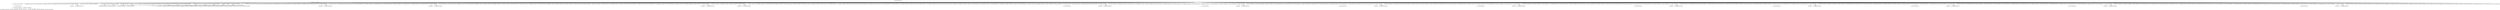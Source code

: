 digraph G {
133818737585504 [label="<class 'ir.DefinitionList'> 133818737585504" ];
133818737721296 [shape=box,label="<class 'ir.LoadImmStat'> 133818737721296" ];
133818737585840 [shape=box,label="<class 'ir.StoreStat'> 133818737585840: t0" ];
133818737750272 [shape=box,label="<class 'ir.LoadStat'> 133818737750272: x" ];
133818737585984 [shape=box,label="<class 'ir.LoadStat'> 133818737585984: x" ];
133818737750464 [shape=box,label="<class 'ir.BinStat'> 133818737750464" ];
133818737586128 [shape=box,label="<class 'ir.StoreStat'> 133818737586128: t3" ];
133818737585648 [shape=box,label="<class 'ir.StatList'> 133818737585648" ];
133818737585648 -> 133818737721296 [pos=0];
133818737585648 -> 133818737585840 [pos=1];
133818737585648 -> 133818737750272 [pos=2];
133818737585648 -> 133818737585984 [pos=3];
133818737585648 -> 133818737750464 [pos=4];
133818737585648 -> 133818737586128 [pos=5];
133818737584160 [shape=box,label="<class 'ir.Block'> 133818737584160" ];
133818737584160 -> 133818737585504;
133818737584160 -> 133818737585648;
133818737647728 [label="<class 'ir.FunctionDef'> 133818737647728: square" ];
133818737647728 -> 133818737584160;
133818738260672 [label="<class 'ir.DefinitionList'> 133818738260672" ];
133818738260672 -> 133818737647728 [pos=0];
133818737750800 [shape=box,label="<class 'ir.LoadImmStat'> 133818737750800" ];
133818737750992 [shape=box,label="<class 'ir.UnaryStat'> 133818737750992" ];
133818737648064 [shape=box,label="<class 'ir.StoreStat'> 133818737648064: t5" ];
133818737647968 [shape=box,label="<class 'ir.ReadCommand'> 133818737647968" ];
133818737648160 [shape=box,label="<class 'ir.StoreStat'> 133818737648160: t6" ];
133818737751328 [shape=box,label="<class 'ir.LoadStat'> 133818737751328: x" ];
133818737648304 [shape=box,label="<class 'ir.LoadImmStat'> 133818737648304" ];
133818737751472 [shape=box,label="<class 'ir.BinStat'> 133818737751472" ];
133818737752816 [shape=box,label="<class 'ir.BranchStat'> 133818737752816" ];
133818737752816 -> 133818737751664;
133818737752816 -> 133818737271568 [label=label2];
133818737751952 [shape=box,label="<class 'ir.LoadStat'> 133818737751952: x" ];
133818737752048 [shape=box,label="<class 'ir.PrintCommand'> 133818737752048" ];
133818737752912 [shape=box,label="<class 'ir.BranchStat'> 133818737752912" ];
133818737752912 -> 133818750157856;
133818737752912 -> 133818737648736 [label=label1];
133818737271568 [shape=box,label="<class 'ir.EmptyStat'> 133818737271568" ];
133818737752288 [shape=box,label="<class 'ir.LoadStat'> 133818737752288: x" ];
133818737648688 [shape=box,label="<class 'ir.UnaryStat'> 133818737648688" ];
133818737752672 [shape=box,label="<class 'ir.PrintCommand'> 133818737752672" ];
133818737648736 [shape=box,label="<class 'ir.EmptyStat'> 133818737648736" ];
133818737753152 [shape=box,label="<class 'ir.LoadImmStat'> 133818737753152" ];
133818737649312 [shape=box,label="<class 'ir.StoreStat'> 133818737649312: t15" ];
133818737272096 [shape=box,label="<class 'ir.EmptyStat'> 133818737272096" ];
133818737753344 [shape=box,label="<class 'ir.LoadStat'> 133818737753344: x" ];
133818737649456 [shape=box,label="<class 'ir.LoadImmStat'> 133818737649456" ];
133818737753488 [shape=box,label="<class 'ir.BinStat'> 133818737753488" ];
133818737324768 [shape=box,label="<class 'ir.BranchStat'> 133818737324768" ];
133818737324768 -> 133818737753680;
133818737324768 -> 133818737650368 [label=label4];
133818737649648 [shape=box,label="<class 'ir.BranchStat'> 133818737649648" ];
133818737649648 -> 133818750157856;
133818737649648 -> 133818750157856 [label=square];
133818737753824 [shape=box,label="<class 'ir.LoadStat'> 133818737753824: x" ];
133818737650032 [shape=box,label="<class 'ir.LoadImmStat'> 133818737650032" ];
133818737324144 [shape=box,label="<class 'ir.BinStat'> 133818737324144" ];
133818737650224 [shape=box,label="<class 'ir.StoreStat'> 133818737650224: t21" ];
133818737324480 [shape=box,label="<class 'ir.LoadStat'> 133818737324480: squ" ];
133818737324576 [shape=box,label="<class 'ir.PrintCommand'> 133818737324576" ];
133818737324864 [shape=box,label="<class 'ir.BranchStat'> 133818737324864" ];
133818737324864 -> 133818750157856;
133818737324864 -> 133818737272096 [label=label3];
133818737650368 [shape=box,label="<class 'ir.EmptyStat'> 133818737650368" ];
133818737325104 [shape=box,label="<class 'ir.LoadImmStat'> 133818737325104" ];
133818737650608 [shape=box,label="<class 'ir.StoreStat'> 133818737650608: t24" ];
133818737271520 [shape=box,label="<class 'ir.EmptyStat'> 133818737271520" ];
133818737325296 [shape=box,label="<class 'ir.LoadStat'> 133818737325296: x" ];
133818737650752 [shape=box,label="<class 'ir.LoadImmStat'> 133818737650752" ];
133818737325440 [shape=box,label="<class 'ir.BinStat'> 133818737325440" ];
133818737350496 [shape=box,label="<class 'ir.BranchStat'> 133818737350496" ];
133818737350496 -> 133818737325632;
133818737350496 -> 133818737664832 [label=label6];
133818737650896 [shape=box,label="<class 'ir.LoadStat'> 133818737650896: x" ];
133818737325824 [shape=box,label="<class 'ir.LoadStat'> 133818737325824: x" ];
133818737651184 [shape=box,label="<class 'ir.LoadImmStat'> 133818737651184" ];
133818737326016 [shape=box,label="<class 'ir.BinStat'> 133818737326016" ];
133818737651328 [shape=box,label="<class 'ir.LoadImmStat'> 133818737651328" ];
133818737326400 [shape=box,label="<class 'ir.BinStat'> 133818737326400" ];
133818737651472 [shape=box,label="<class 'ir.LoadPtrToSym'> 133818737651472: arr" ];
133818737326736 [shape=box,label="<class 'ir.BinStat'> 133818737326736" ];
133818737326784 [shape=box,label="<class 'ir.StoreStat'> 133818737326784: t28" ];
133818737327024 [shape=box,label="<class 'ir.LoadStat'> 133818737327024: x" ];
133818737664112 [shape=box,label="<class 'ir.LoadImmStat'> 133818737664112" ];
133818737327360 [shape=box,label="<class 'ir.BinStat'> 133818737327360" ];
133818737664256 [shape=box,label="<class 'ir.LoadImmStat'> 133818737664256" ];
133818737328032 [shape=box,label="<class 'ir.BinStat'> 133818737328032" ];
133818737349200 [shape=box,label="<class 'ir.LoadPtrToSym'> 133818737349200: arr" ];
133818737349440 [shape=box,label="<class 'ir.BinStat'> 133818737349440" ];
133818737349488 [shape=box,label="<class 'ir.LoadStat'> 133818737349488: t47" ];
133818737349632 [shape=box,label="<class 'ir.PrintCommand'> 133818737349632" ];
133818737349872 [shape=box,label="<class 'ir.LoadStat'> 133818737349872: x" ];
133818737664736 [shape=box,label="<class 'ir.LoadImmStat'> 133818737664736" ];
133818737350064 [shape=box,label="<class 'ir.BinStat'> 133818737350064" ];
133818737664928 [shape=box,label="<class 'ir.StoreStat'> 133818737664928: t50" ];
133818737350448 [shape=box,label="<class 'ir.BranchStat'> 133818737350448" ];
133818737350448 -> 133818750157856;
133818737350448 -> 133818737271520 [label=label5];
133818737664832 [shape=box,label="<class 'ir.EmptyStat'> 133818737664832" ];
133818737350736 [shape=box,label="<class 'ir.LoadImmStat'> 133818737350736" ];
133818737665120 [shape=box,label="<class 'ir.StoreStat'> 133818737665120: t51" ];
133818737350928 [shape=box,label="<class 'ir.LoadImmStat'> 133818737350928" ];
133818737665264 [shape=box,label="<class 'ir.StoreStat'> 133818737665264: t52" ];
133818737246016 [shape=box,label="<class 'ir.EmptyStat'> 133818737246016" ];
133818737351120 [shape=box,label="<class 'ir.LoadStat'> 133818737351120: x" ];
133818737665360 [shape=box,label="<class 'ir.LoadImmStat'> 133818737665360" ];
133818737351264 [shape=box,label="<class 'ir.BinStat'> 133818737351264" ];
133818737383504 [shape=box,label="<class 'ir.BranchStat'> 133818737383504" ];
133818737383504 -> 133818737351456;
133818737383504 -> 133818737383408 [label=label10];
133818737244576 [shape=box,label="<class 'ir.EmptyStat'> 133818737244576" ];
133818737665552 [shape=box,label="<class 'ir.LoadStat'> 133818737665552: y" ];
133818737665744 [shape=box,label="<class 'ir.LoadImmStat'> 133818737665744" ];
133818737351696 [shape=box,label="<class 'ir.BinStat'> 133818737351696" ];
133818737383168 [shape=box,label="<class 'ir.BranchStat'> 133818737383168" ];
133818737383168 -> 133818737351888;
133818737383168 -> 133818737383024 [label=label8];
133818737352032 [shape=box,label="<class 'ir.LoadStat'> 133818737352032: x" ];
133818737666848 [shape=box,label="<class 'ir.LoadImmStat'> 133818737666848" ];
133818737352560 [shape=box,label="<class 'ir.BinStat'> 133818737352560" ];
133818737365200 [shape=box,label="<class 'ir.LoadPtrToSym'> 133818737365200: arr" ];
133818737365392 [shape=box,label="<class 'ir.BinStat'> 133818737365392" ];
133818737365440 [shape=box,label="<class 'ir.LoadStat'> 133818737365440: t65" ];
133818737365584 [shape=box,label="<class 'ir.LoadStat'> 133818737365584: x" ];
133818737666176 [shape=box,label="<class 'ir.LoadImmStat'> 133818737666176" ];
133818737365776 [shape=box,label="<class 'ir.BinStat'> 133818737365776" ];
133818737666416 [shape=box,label="<class 'ir.LoadStat'> 133818737666416: y" ];
133818737666272 [shape=box,label="<class 'ir.LoadImmStat'> 133818737666272" ];
133818737366208 [shape=box,label="<class 'ir.BinStat'> 133818737366208" ];
133818737366544 [shape=box,label="<class 'ir.BinStat'> 133818737366544" ];
133818737666656 [shape=box,label="<class 'ir.LoadPtrToSym'> 133818737666656: multid" ];
133818737366784 [shape=box,label="<class 'ir.BinStat'> 133818737366784" ];
133818737366832 [shape=box,label="<class 'ir.StoreStat'> 133818737366832: t63" ];
133818737367072 [shape=box,label="<class 'ir.LoadStat'> 133818737367072: x" ];
133818737667232 [shape=box,label="<class 'ir.LoadImmStat'> 133818737667232" ];
133818737367408 [shape=box,label="<class 'ir.BinStat'> 133818737367408" ];
133818737667472 [shape=box,label="<class 'ir.LoadStat'> 133818737667472: y" ];
133818737667328 [shape=box,label="<class 'ir.LoadImmStat'> 133818737667328" ];
133818737367840 [shape=box,label="<class 'ir.BinStat'> 133818737367840" ];
133818737367168 [shape=box,label="<class 'ir.BinStat'> 133818737367168" ];
133818737368992 [shape=box,label="<class 'ir.LoadPtrToSym'> 133818737368992: multid" ];
133818737381584 [shape=box,label="<class 'ir.BinStat'> 133818737381584" ];
133818737381632 [shape=box,label="<class 'ir.LoadStat'> 133818737381632: t88" ];
133818737381776 [shape=box,label="<class 'ir.PrintCommand'> 133818737381776" ];
133818737382016 [shape=box,label="<class 'ir.LoadStat'> 133818737382016: x" ];
133818737668048 [shape=box,label="<class 'ir.LoadImmStat'> 133818737668048" ];
133818737382208 [shape=box,label="<class 'ir.BinStat'> 133818737382208" ];
133818737639632 [shape=box,label="<class 'ir.StoreStat'> 133818737639632: t91" ];
133818737382544 [shape=box,label="<class 'ir.LoadStat'> 133818737382544: y" ];
133818737639776 [shape=box,label="<class 'ir.LoadImmStat'> 133818737639776" ];
133818737382688 [shape=box,label="<class 'ir.BinStat'> 133818737382688" ];
133818737639968 [shape=box,label="<class 'ir.StoreStat'> 133818737639968: t94" ];
133818737383120 [shape=box,label="<class 'ir.BranchStat'> 133818737383120" ];
133818737383120 -> 133818750157856;
133818737383120 -> 133818737244576 [label=label7];
133818737383024 [shape=box,label="<class 'ir.EmptyStat'> 133818737383024" ];
133818737383216 [shape=box,label="<class 'ir.BranchStat'> 133818737383216" ];
133818737383216 -> 133818750157856;
133818737383216 -> 133818737246016 [label=label9];
133818737383408 [shape=box,label="<class 'ir.EmptyStat'> 133818737383408" ];
133818737640208 [label="<class 'ir.Const'> 133818737640208" ];
133818737640688 [shape=box,label="<class 'ir.AssignStat'> 133818737640688: a" ];
133818737640688 -> 133818737640208;
133818737243904 [shape=box,label="<class 'ir.EmptyStat'> 133818737243904" ];
133818737384224 [shape=box,label="<class 'ir.LoadStat'> 133818737384224: a" ];
133818737640784 [shape=box,label="<class 'ir.LoadImmStat'> 133818737640784" ];
133818737384416 [shape=box,label="<class 'ir.BinStat'> 133818737384416" ];
133818737385328 [shape=box,label="<class 'ir.BranchStat'> 133818737385328" ];
133818737385328 -> 133818737384608;
133818737385328 -> 133818737385232 [label=label13];
133818737384896 [shape=box,label="<class 'ir.LoadStat'> 133818737384896: a" ];
133818737384992 [shape=box,label="<class 'ir.PrintCommand'> 133818737384992" ];
133818737383744 [shape=box,label="<class 'ir.LoadStat'> 133818737383744: a" ];
133818737640976 [shape=box,label="<class 'ir.LoadImmStat'> 133818737640976" ];
133818737383888 [shape=box,label="<class 'ir.BinStat'> 133818737383888" ];
133818737641168 [shape=box,label="<class 'ir.StoreStat'> 133818737641168: t97" ];
133818737385424 [shape=box,label="<class 'ir.BranchStat'> 133818737385424" ];
133818737385424 -> 133818750157856;
133818737385424 -> 133818737243904 [label=label11];
133818737385232 [shape=box,label="<class 'ir.EmptyStat'> 133818737385232" ];
133818737385184 [shape=box,label="<class 'ir.LoadImmStat'> 133818737385184" ];
133818737641360 [shape=box,label="<class 'ir.StoreStat'> 133818737641360: t103" ];
133818737402016 [shape=box,label="<class 'ir.LoadImmStat'> 133818737402016" ];
133818737402496 [shape=box,label="<class 'ir.PrintCommand'> 133818737402496" ];
133818737641648 [label="<class 'ir.Const'> 133818737641648" ];
133818737642128 [shape=box,label="<class 'ir.AssignStat'> 133818737642128: i" ];
133818737642128 -> 133818737641648;
133818737243280 [shape=box,label="<class 'ir.EmptyStat'> 133818737243280" ];
133818737403168 [shape=box,label="<class 'ir.LoadStat'> 133818737403168: i" ];
133818737642224 [shape=box,label="<class 'ir.LoadImmStat'> 133818737642224" ];
133818737403360 [shape=box,label="<class 'ir.BinStat'> 133818737403360" ];
133818737404272 [shape=box,label="<class 'ir.BranchStat'> 133818737404272" ];
133818737404272 -> 133818737403552;
133818737404272 -> 133818737404176 [label=label16];
133818737403840 [shape=box,label="<class 'ir.LoadStat'> 133818737403840: i" ];
133818737403936 [shape=box,label="<class 'ir.PrintCommand'> 133818737403936" ];
133818737402736 [shape=box,label="<class 'ir.LoadStat'> 133818737402736: i" ];
133818737642416 [shape=box,label="<class 'ir.LoadImmStat'> 133818737642416" ];
133818737402832 [shape=box,label="<class 'ir.BinStat'> 133818737402832" ];
133818737642608 [shape=box,label="<class 'ir.StoreStat'> 133818737642608: t108" ];
133818737404368 [shape=box,label="<class 'ir.BranchStat'> 133818737404368" ];
133818737404368 -> 133818750157856;
133818737404368 -> 133818737243280 [label=label14];
133818737404176 [shape=box,label="<class 'ir.EmptyStat'> 133818737404176" ];
133818737404656 [shape=box,label="<class 'ir.LoadImmStat'> 133818737404656" ];
133818737404752 [shape=box,label="<class 'ir.PrintCommand'> 133818737404752" ];
133818737405136 [shape=box,label="<class 'ir.LoadImmStat'> 133818737405136" ];
133818737405232 [shape=box,label="<class 'ir.PrintCommand'> 133818737405232" ];
133818737643184 [label="<class 'ir.Const'> 133818737643184" ];
133818737696976 [shape=box,label="<class 'ir.AssignStat'> 133818737696976: j" ];
133818737696976 -> 133818737643184;
133818737244528 [shape=box,label="<class 'ir.EmptyStat'> 133818737244528" ];
133818737414208 [shape=box,label="<class 'ir.LoadStat'> 133818737414208: j" ];
133818737697072 [shape=box,label="<class 'ir.LoadImmStat'> 133818737697072" ];
133818737414352 [shape=box,label="<class 'ir.BinStat'> 133818737414352" ];
133818737415264 [shape=box,label="<class 'ir.BranchStat'> 133818737415264" ];
133818737415264 -> 133818737414544;
133818737415264 -> 133818737415168 [label=label19];
133818737414832 [shape=box,label="<class 'ir.LoadStat'> 133818737414832: j" ];
133818737414928 [shape=box,label="<class 'ir.PrintCommand'> 133818737414928" ];
133818737405472 [shape=box,label="<class 'ir.LoadStat'> 133818737405472: j" ];
133818737697264 [shape=box,label="<class 'ir.LoadImmStat'> 133818737697264" ];
133818737405568 [shape=box,label="<class 'ir.BinStat'> 133818737405568" ];
133818737697456 [shape=box,label="<class 'ir.StoreStat'> 133818737697456: t120" ];
133818737415360 [shape=box,label="<class 'ir.BranchStat'> 133818737415360" ];
133818737415360 -> 133818750157856;
133818737415360 -> 133818737244528 [label=label17];
133818737415168 [shape=box,label="<class 'ir.EmptyStat'> 133818737415168" ];
133818737415648 [shape=box,label="<class 'ir.LoadImmStat'> 133818737415648" ];
133818737415744 [shape=box,label="<class 'ir.PrintCommand'> 133818737415744" ];
133818737416128 [shape=box,label="<class 'ir.LoadImmStat'> 133818737416128" ];
133818737416224 [shape=box,label="<class 'ir.PrintCommand'> 133818737416224" ];
133818737698032 [label="<class 'ir.Const'> 133818737698032" ];
133818737698704 [shape=box,label="<class 'ir.AssignStat'> 133818737698704: k" ];
133818737698704 -> 133818737698032;
133818737233152 [shape=box,label="<class 'ir.EmptyStat'> 133818737233152" ];
133818737416896 [shape=box,label="<class 'ir.LoadStat'> 133818737416896: k" ];
133818737698800 [shape=box,label="<class 'ir.LoadImmStat'> 133818737698800" ];
133818737417088 [shape=box,label="<class 'ir.BinStat'> 133818737417088" ];
133818737230128 [shape=box,label="<class 'ir.BranchStat'> 133818737230128" ];
133818737230128 -> 133818737417280;
133818737230128 -> 133818737230032 [label=label22];
133818737417568 [shape=box,label="<class 'ir.LoadImmStat'> 133818737417568" ];
133818737417664 [shape=box,label="<class 'ir.PrintCommand'> 133818737417664" ];
133818737418048 [shape=box,label="<class 'ir.LoadStat'> 133818737418048: k" ];
133818737418192 [shape=box,label="<class 'ir.PrintCommand'> 133818737418192" ];
133818737416464 [shape=box,label="<class 'ir.LoadStat'> 133818737416464: k" ];
133818737698992 [shape=box,label="<class 'ir.LoadImmStat'> 133818737698992" ];
133818737416560 [shape=box,label="<class 'ir.BinStat'> 133818737416560" ];
133818737699184 [shape=box,label="<class 'ir.StoreStat'> 133818737699184: t132" ];
133818737230224 [shape=box,label="<class 'ir.BranchStat'> 133818737230224" ];
133818737230224 -> 133818750157856;
133818737230224 -> 133818737233152 [label=label20];
133818737230032 [shape=box,label="<class 'ir.EmptyStat'> 133818737230032" ];
133818737230512 [shape=box,label="<class 'ir.LoadImmStat'> 133818737230512" ];
133818737230608 [shape=box,label="<class 'ir.PrintCommand'> 133818737230608" ];
133818737230992 [shape=box,label="<class 'ir.LoadImmStat'> 133818737230992" ];
133818737231088 [shape=box,label="<class 'ir.PrintCommand'> 133818737231088" ];
133818737699760 [label="<class 'ir.Const'> 133818737699760" ];
133818737700240 [shape=box,label="<class 'ir.AssignStat'> 133818737700240: m" ];
133818737700240 -> 133818737699760;
133818737230944 [shape=box,label="<class 'ir.EmptyStat'> 133818737230944" ];
133818737231760 [shape=box,label="<class 'ir.LoadStat'> 133818737231760: m" ];
133818737700336 [shape=box,label="<class 'ir.LoadImmStat'> 133818737700336" ];
133818737231952 [shape=box,label="<class 'ir.BinStat'> 133818737231952" ];
133818737232864 [shape=box,label="<class 'ir.BranchStat'> 133818737232864" ];
133818737232864 -> 133818737232144;
133818737232864 -> 133818737232768 [label=label25];
133818737232432 [shape=box,label="<class 'ir.LoadStat'> 133818737232432: m" ];
133818737232528 [shape=box,label="<class 'ir.PrintCommand'> 133818737232528" ];
133818737231328 [shape=box,label="<class 'ir.LoadStat'> 133818737231328: m" ];
133818737700528 [shape=box,label="<class 'ir.LoadImmStat'> 133818737700528" ];
133818737231424 [shape=box,label="<class 'ir.BinStat'> 133818737231424" ];
133818737700720 [shape=box,label="<class 'ir.StoreStat'> 133818737700720: t146" ];
133818737232960 [shape=box,label="<class 'ir.BranchStat'> 133818737232960" ];
133818737232960 -> 133818750157856;
133818737232960 -> 133818737230944 [label=label23];
133818737232768 [shape=box,label="<class 'ir.EmptyStat'> 133818737232768" ];
133818737233248 [shape=box,label="<class 'ir.LoadImmStat'> 133818737233248" ];
133818737233344 [shape=box,label="<class 'ir.PrintCommand'> 133818737233344" ];
133818737233728 [shape=box,label="<class 'ir.LoadImmStat'> 133818737233728" ];
133818737233872 [shape=box,label="<class 'ir.PrintCommand'> 133818737233872" ];
133818737705456 [label="<class 'ir.Const'> 133818737705456" ];
133818737705936 [shape=box,label="<class 'ir.AssignStat'> 133818737705936: n" ];
133818737705936 -> 133818737705456;
133818737242800 [shape=box,label="<class 'ir.EmptyStat'> 133818737242800" ];
133818737242752 [shape=box,label="<class 'ir.LoadStat'> 133818737242752: n" ];
133818737706032 [shape=box,label="<class 'ir.LoadImmStat'> 133818737706032" ];
133818737242944 [shape=box,label="<class 'ir.BinStat'> 133818737242944" ];
133818737243856 [shape=box,label="<class 'ir.BranchStat'> 133818737243856" ];
133818737243856 -> 133818737243136;
133818737243856 -> 133818737243760 [label=label28];
133818737243424 [shape=box,label="<class 'ir.LoadStat'> 133818737243424: n" ];
133818737243520 [shape=box,label="<class 'ir.PrintCommand'> 133818737243520" ];
133818737242320 [shape=box,label="<class 'ir.LoadStat'> 133818737242320: n" ];
133818737706224 [shape=box,label="<class 'ir.LoadImmStat'> 133818737706224" ];
133818737242416 [shape=box,label="<class 'ir.BinStat'> 133818737242416" ];
133818737706416 [shape=box,label="<class 'ir.StoreStat'> 133818737706416: t158" ];
133818737243952 [shape=box,label="<class 'ir.BranchStat'> 133818737243952" ];
133818737243952 -> 133818750157856;
133818737243952 -> 133818737242800 [label=label26];
133818737243760 [shape=box,label="<class 'ir.EmptyStat'> 133818737243760" ];
133818737244240 [shape=box,label="<class 'ir.LoadImmStat'> 133818737244240" ];
133818737244336 [shape=box,label="<class 'ir.PrintCommand'> 133818737244336" ];
133818737244720 [shape=box,label="<class 'ir.LoadImmStat'> 133818737244720" ];
133818737244816 [shape=box,label="<class 'ir.PrintCommand'> 133818737244816" ];
133818737706992 [label="<class 'ir.Const'> 133818737706992" ];
133818737707472 [shape=box,label="<class 'ir.AssignStat'> 133818737707472: p" ];
133818737707472 -> 133818737706992;
133818737244672 [shape=box,label="<class 'ir.EmptyStat'> 133818737244672" ];
133818737245488 [shape=box,label="<class 'ir.LoadStat'> 133818737245488: p" ];
133818737707568 [shape=box,label="<class 'ir.LoadImmStat'> 133818737707568" ];
133818737245680 [shape=box,label="<class 'ir.BinStat'> 133818737245680" ];
133818737271232 [shape=box,label="<class 'ir.BranchStat'> 133818737271232" ];
133818737271232 -> 133818737245872;
133818737271232 -> 133818737271136 [label=label31];
133818737246112 [shape=box,label="<class 'ir.LoadStat'> 133818737246112: p" ];
133818737270896 [shape=box,label="<class 'ir.PrintCommand'> 133818737270896" ];
133818737245056 [shape=box,label="<class 'ir.LoadStat'> 133818737245056: p" ];
133818737707760 [shape=box,label="<class 'ir.LoadImmStat'> 133818737707760" ];
133818737245152 [shape=box,label="<class 'ir.BinStat'> 133818737245152" ];
133818737707952 [shape=box,label="<class 'ir.StoreStat'> 133818737707952: t170" ];
133818737271328 [shape=box,label="<class 'ir.BranchStat'> 133818737271328" ];
133818737271328 -> 133818750157856;
133818737271328 -> 133818737244672 [label=label29];
133818737271136 [shape=box,label="<class 'ir.EmptyStat'> 133818737271136" ];
133818737271616 [shape=box,label="<class 'ir.LoadImmStat'> 133818737271616" ];
133818737271712 [shape=box,label="<class 'ir.PrintCommand'> 133818737271712" ];
133818737708144 [shape=box,label="<class 'ir.LoadImmStat'> 133818737708144" ];
133818737708336 [shape=box,label="<class 'ir.StoreStat'> 133818737708336: t178" ];
133818737272288 [shape=box,label="<class 'ir.LoadImmStat'> 133818737272288" ];
133818737272384 [shape=box,label="<class 'ir.PrintCommand'> 133818737272384" ];
133818737708624 [label="<class 'ir.Const'> 133818737708624" ];
133818737717888 [shape=box,label="<class 'ir.AssignStat'> 133818737717888: q" ];
133818737717888 -> 133818737708624;
133818737272336 [shape=box,label="<class 'ir.EmptyStat'> 133818737272336" ];
133818737273056 [shape=box,label="<class 'ir.LoadStat'> 133818737273056: q" ];
133818737717984 [shape=box,label="<class 'ir.LoadImmStat'> 133818737717984" ];
133818737273248 [shape=box,label="<class 'ir.BinStat'> 133818737273248" ];
133818737283424 [shape=box,label="<class 'ir.BranchStat'> 133818737283424" ];
133818737283424 -> 133818737273440;
133818737283424 -> 133818737283328 [label=label34];
133818737708720 [shape=box,label="<class 'ir.LoadStat'> 133818737708720: sum" ];
133818737708960 [shape=box,label="<class 'ir.LoadStat'> 133818737708960: q" ];
133818737273680 [shape=box,label="<class 'ir.BinStat'> 133818737273680" ];
133818737709008 [shape=box,label="<class 'ir.StoreStat'> 133818737709008: t189" ];
133818737274256 [shape=box,label="<class 'ir.LoadStat'> 133818737274256: q" ];
133818737274352 [shape=box,label="<class 'ir.PrintCommand'> 133818737274352" ];
133818737274736 [shape=box,label="<class 'ir.LoadStat'> 133818737274736: sum" ];
133818737274832 [shape=box,label="<class 'ir.PrintCommand'> 133818737274832" ];
133818737272624 [shape=box,label="<class 'ir.LoadStat'> 133818737272624: q" ];
133818737718176 [shape=box,label="<class 'ir.LoadImmStat'> 133818737718176" ];
133818737272720 [shape=box,label="<class 'ir.BinStat'> 133818737272720" ];
133818737718368 [shape=box,label="<class 'ir.StoreStat'> 133818737718368: t183" ];
133818737283520 [shape=box,label="<class 'ir.BranchStat'> 133818737283520" ];
133818737283520 -> 133818750157856;
133818737283520 -> 133818737272336 [label=label32];
133818737283328 [shape=box,label="<class 'ir.EmptyStat'> 133818737283328" ];
133818737283808 [shape=box,label="<class 'ir.LoadStat'> 133818737283808: sum" ];
133818737283904 [shape=box,label="<class 'ir.PrintCommand'> 133818737283904" ];
133818737284288 [shape=box,label="<class 'ir.LoadImmStat'> 133818737284288" ];
133818737284384 [shape=box,label="<class 'ir.PrintCommand'> 133818737284384" ];
133818737718752 [shape=box,label="<class 'ir.LoadImmStat'> 133818737718752" ];
133818737718944 [shape=box,label="<class 'ir.StoreStat'> 133818737718944: t198" ];
133818737284960 [shape=box,label="<class 'ir.LoadImmStat'> 133818737284960" ];
133818737285056 [shape=box,label="<class 'ir.PrintCommand'> 133818737285056" ];
133818737719280 [label="<class 'ir.Const'> 133818737719280" ];
133818737720096 [shape=box,label="<class 'ir.AssignStat'> 133818737720096: r" ];
133818737720096 -> 133818737719280;
133818737285008 [shape=box,label="<class 'ir.EmptyStat'> 133818737285008" ];
133818737285728 [shape=box,label="<class 'ir.LoadStat'> 133818737285728: r" ];
133818737720192 [shape=box,label="<class 'ir.LoadImmStat'> 133818737720192" ];
133818737285920 [shape=box,label="<class 'ir.BinStat'> 133818737285920" ];
133818737303808 [shape=box,label="<class 'ir.BranchStat'> 133818737303808" ];
133818737303808 -> 133818737286112;
133818737303808 -> 133818737303712 [label=label37];
133818737720288 [shape=box,label="<class 'ir.LoadStat'> 133818737720288: x" ];
133818737719616 [shape=box,label="<class 'ir.LoadStat'> 133818737719616: r" ];
133818737286352 [shape=box,label="<class 'ir.BinStat'> 133818737286352" ];
133818737719808 [shape=box,label="<class 'ir.StoreStat'> 133818737719808: t209" ];
133818737286928 [shape=box,label="<class 'ir.LoadStat'> 133818737286928: x" ];
133818737287024 [shape=box,label="<class 'ir.PrintCommand'> 133818737287024" ];
133818737285296 [shape=box,label="<class 'ir.LoadStat'> 133818737285296: r" ];
133818737720384 [shape=box,label="<class 'ir.LoadImmStat'> 133818737720384" ];
133818737285392 [shape=box,label="<class 'ir.BinStat'> 133818737285392" ];
133818737720576 [shape=box,label="<class 'ir.StoreStat'> 133818737720576: t203" ];
133818737303904 [shape=box,label="<class 'ir.BranchStat'> 133818737303904" ];
133818737303904 -> 133818750157856;
133818737303904 -> 133818737285008 [label=label35];
133818737303712 [shape=box,label="<class 'ir.EmptyStat'> 133818737303712" ];
133818737286736 [shape=box,label="<class 'ir.LoadStat'> 133818737286736: x" ];
133818737284720 [shape=box,label="<class 'ir.PrintCommand'> 133818737284720" ];
133818737283760 [shape=box,label="<class 'ir.LoadImmStat'> 133818737283760" ];
133818737274544 [shape=box,label="<class 'ir.PrintCommand'> 133818737274544" ];
133818737647824 [shape=box,label="<class 'ir.StatList'> 133818737647824" ];
133818737647824 -> 133818737750800 [pos=0];
133818737647824 -> 133818737750992 [pos=1];
133818737647824 -> 133818737648064 [pos=2];
133818737647824 -> 133818737647968 [pos=3];
133818737647824 -> 133818737648160 [pos=4];
133818737647824 -> 133818737751328 [pos=5];
133818737647824 -> 133818737648304 [pos=6];
133818737647824 -> 133818737751472 [pos=7];
133818737647824 -> 133818737752816 [pos=8];
133818737647824 -> 133818737751952 [pos=9];
133818737647824 -> 133818737752048 [pos=10];
133818737647824 -> 133818737752912 [pos=11];
133818737647824 -> 133818737271568 [pos=12];
133818737647824 -> 133818737752288 [pos=13];
133818737647824 -> 133818737648688 [pos=14];
133818737647824 -> 133818737752672 [pos=15];
133818737647824 -> 133818737648736 [pos=16];
133818737647824 -> 133818737753152 [pos=17];
133818737647824 -> 133818737649312 [pos=18];
133818737647824 -> 133818737272096 [pos=19];
133818737647824 -> 133818737753344 [pos=20];
133818737647824 -> 133818737649456 [pos=21];
133818737647824 -> 133818737753488 [pos=22];
133818737647824 -> 133818737324768 [pos=23];
133818737647824 -> 133818737649648 [pos=24];
133818737647824 -> 133818737753824 [pos=25];
133818737647824 -> 133818737650032 [pos=26];
133818737647824 -> 133818737324144 [pos=27];
133818737647824 -> 133818737650224 [pos=28];
133818737647824 -> 133818737324480 [pos=29];
133818737647824 -> 133818737324576 [pos=30];
133818737647824 -> 133818737324864 [pos=31];
133818737647824 -> 133818737650368 [pos=32];
133818737647824 -> 133818737325104 [pos=33];
133818737647824 -> 133818737650608 [pos=34];
133818737647824 -> 133818737271520 [pos=35];
133818737647824 -> 133818737325296 [pos=36];
133818737647824 -> 133818737650752 [pos=37];
133818737647824 -> 133818737325440 [pos=38];
133818737647824 -> 133818737350496 [pos=39];
133818737647824 -> 133818737650896 [pos=40];
133818737647824 -> 133818737325824 [pos=41];
133818737647824 -> 133818737651184 [pos=42];
133818737647824 -> 133818737326016 [pos=43];
133818737647824 -> 133818737651328 [pos=44];
133818737647824 -> 133818737326400 [pos=45];
133818737647824 -> 133818737651472 [pos=46];
133818737647824 -> 133818737326736 [pos=47];
133818737647824 -> 133818737326784 [pos=48];
133818737647824 -> 133818737327024 [pos=49];
133818737647824 -> 133818737664112 [pos=50];
133818737647824 -> 133818737327360 [pos=51];
133818737647824 -> 133818737664256 [pos=52];
133818737647824 -> 133818737328032 [pos=53];
133818737647824 -> 133818737349200 [pos=54];
133818737647824 -> 133818737349440 [pos=55];
133818737647824 -> 133818737349488 [pos=56];
133818737647824 -> 133818737349632 [pos=57];
133818737647824 -> 133818737349872 [pos=58];
133818737647824 -> 133818737664736 [pos=59];
133818737647824 -> 133818737350064 [pos=60];
133818737647824 -> 133818737664928 [pos=61];
133818737647824 -> 133818737350448 [pos=62];
133818737647824 -> 133818737664832 [pos=63];
133818737647824 -> 133818737350736 [pos=64];
133818737647824 -> 133818737665120 [pos=65];
133818737647824 -> 133818737350928 [pos=66];
133818737647824 -> 133818737665264 [pos=67];
133818737647824 -> 133818737246016 [pos=68];
133818737647824 -> 133818737351120 [pos=69];
133818737647824 -> 133818737665360 [pos=70];
133818737647824 -> 133818737351264 [pos=71];
133818737647824 -> 133818737383504 [pos=72];
133818737647824 -> 133818737244576 [pos=73];
133818737647824 -> 133818737665552 [pos=74];
133818737647824 -> 133818737665744 [pos=75];
133818737647824 -> 133818737351696 [pos=76];
133818737647824 -> 133818737383168 [pos=77];
133818737647824 -> 133818737352032 [pos=78];
133818737647824 -> 133818737666848 [pos=79];
133818737647824 -> 133818737352560 [pos=80];
133818737647824 -> 133818737365200 [pos=81];
133818737647824 -> 133818737365392 [pos=82];
133818737647824 -> 133818737365440 [pos=83];
133818737647824 -> 133818737365584 [pos=84];
133818737647824 -> 133818737666176 [pos=85];
133818737647824 -> 133818737365776 [pos=86];
133818737647824 -> 133818737666416 [pos=87];
133818737647824 -> 133818737666272 [pos=88];
133818737647824 -> 133818737366208 [pos=89];
133818737647824 -> 133818737366544 [pos=90];
133818737647824 -> 133818737666656 [pos=91];
133818737647824 -> 133818737366784 [pos=92];
133818737647824 -> 133818737366832 [pos=93];
133818737647824 -> 133818737367072 [pos=94];
133818737647824 -> 133818737667232 [pos=95];
133818737647824 -> 133818737367408 [pos=96];
133818737647824 -> 133818737667472 [pos=97];
133818737647824 -> 133818737667328 [pos=98];
133818737647824 -> 133818737367840 [pos=99];
133818737647824 -> 133818737367168 [pos=100];
133818737647824 -> 133818737368992 [pos=101];
133818737647824 -> 133818737381584 [pos=102];
133818737647824 -> 133818737381632 [pos=103];
133818737647824 -> 133818737381776 [pos=104];
133818737647824 -> 133818737382016 [pos=105];
133818737647824 -> 133818737668048 [pos=106];
133818737647824 -> 133818737382208 [pos=107];
133818737647824 -> 133818737639632 [pos=108];
133818737647824 -> 133818737382544 [pos=109];
133818737647824 -> 133818737639776 [pos=110];
133818737647824 -> 133818737382688 [pos=111];
133818737647824 -> 133818737639968 [pos=112];
133818737647824 -> 133818737383120 [pos=113];
133818737647824 -> 133818737383024 [pos=114];
133818737647824 -> 133818737383216 [pos=115];
133818737647824 -> 133818737383408 [pos=116];
133818737647824 -> 133818737640688 [pos=117];
133818737647824 -> 133818737243904 [pos=118];
133818737647824 -> 133818737384224 [pos=119];
133818737647824 -> 133818737640784 [pos=120];
133818737647824 -> 133818737384416 [pos=121];
133818737647824 -> 133818737385328 [pos=122];
133818737647824 -> 133818737384896 [pos=123];
133818737647824 -> 133818737384992 [pos=124];
133818737647824 -> 133818737383744 [pos=125];
133818737647824 -> 133818737640976 [pos=126];
133818737647824 -> 133818737383888 [pos=127];
133818737647824 -> 133818737641168 [pos=128];
133818737647824 -> 133818737385424 [pos=129];
133818737647824 -> 133818737385232 [pos=130];
133818737647824 -> 133818737385184 [pos=131];
133818737647824 -> 133818737641360 [pos=132];
133818737647824 -> 133818737402016 [pos=133];
133818737647824 -> 133818737402496 [pos=134];
133818737647824 -> 133818737642128 [pos=135];
133818737647824 -> 133818737243280 [pos=136];
133818737647824 -> 133818737403168 [pos=137];
133818737647824 -> 133818737642224 [pos=138];
133818737647824 -> 133818737403360 [pos=139];
133818737647824 -> 133818737404272 [pos=140];
133818737647824 -> 133818737403840 [pos=141];
133818737647824 -> 133818737403936 [pos=142];
133818737647824 -> 133818737402736 [pos=143];
133818737647824 -> 133818737642416 [pos=144];
133818737647824 -> 133818737402832 [pos=145];
133818737647824 -> 133818737642608 [pos=146];
133818737647824 -> 133818737404368 [pos=147];
133818737647824 -> 133818737404176 [pos=148];
133818737647824 -> 133818737404656 [pos=149];
133818737647824 -> 133818737404752 [pos=150];
133818737647824 -> 133818737405136 [pos=151];
133818737647824 -> 133818737405232 [pos=152];
133818737647824 -> 133818737696976 [pos=153];
133818737647824 -> 133818737244528 [pos=154];
133818737647824 -> 133818737414208 [pos=155];
133818737647824 -> 133818737697072 [pos=156];
133818737647824 -> 133818737414352 [pos=157];
133818737647824 -> 133818737415264 [pos=158];
133818737647824 -> 133818737414832 [pos=159];
133818737647824 -> 133818737414928 [pos=160];
133818737647824 -> 133818737405472 [pos=161];
133818737647824 -> 133818737697264 [pos=162];
133818737647824 -> 133818737405568 [pos=163];
133818737647824 -> 133818737697456 [pos=164];
133818737647824 -> 133818737415360 [pos=165];
133818737647824 -> 133818737415168 [pos=166];
133818737647824 -> 133818737415648 [pos=167];
133818737647824 -> 133818737415744 [pos=168];
133818737647824 -> 133818737416128 [pos=169];
133818737647824 -> 133818737416224 [pos=170];
133818737647824 -> 133818737698704 [pos=171];
133818737647824 -> 133818737233152 [pos=172];
133818737647824 -> 133818737416896 [pos=173];
133818737647824 -> 133818737698800 [pos=174];
133818737647824 -> 133818737417088 [pos=175];
133818737647824 -> 133818737230128 [pos=176];
133818737647824 -> 133818737417568 [pos=177];
133818737647824 -> 133818737417664 [pos=178];
133818737647824 -> 133818737418048 [pos=179];
133818737647824 -> 133818737418192 [pos=180];
133818737647824 -> 133818737416464 [pos=181];
133818737647824 -> 133818737698992 [pos=182];
133818737647824 -> 133818737416560 [pos=183];
133818737647824 -> 133818737699184 [pos=184];
133818737647824 -> 133818737230224 [pos=185];
133818737647824 -> 133818737230032 [pos=186];
133818737647824 -> 133818737230512 [pos=187];
133818737647824 -> 133818737230608 [pos=188];
133818737647824 -> 133818737230992 [pos=189];
133818737647824 -> 133818737231088 [pos=190];
133818737647824 -> 133818737700240 [pos=191];
133818737647824 -> 133818737230944 [pos=192];
133818737647824 -> 133818737231760 [pos=193];
133818737647824 -> 133818737700336 [pos=194];
133818737647824 -> 133818737231952 [pos=195];
133818737647824 -> 133818737232864 [pos=196];
133818737647824 -> 133818737232432 [pos=197];
133818737647824 -> 133818737232528 [pos=198];
133818737647824 -> 133818737231328 [pos=199];
133818737647824 -> 133818737700528 [pos=200];
133818737647824 -> 133818737231424 [pos=201];
133818737647824 -> 133818737700720 [pos=202];
133818737647824 -> 133818737232960 [pos=203];
133818737647824 -> 133818737232768 [pos=204];
133818737647824 -> 133818737233248 [pos=205];
133818737647824 -> 133818737233344 [pos=206];
133818737647824 -> 133818737233728 [pos=207];
133818737647824 -> 133818737233872 [pos=208];
133818737647824 -> 133818737705936 [pos=209];
133818737647824 -> 133818737242800 [pos=210];
133818737647824 -> 133818737242752 [pos=211];
133818737647824 -> 133818737706032 [pos=212];
133818737647824 -> 133818737242944 [pos=213];
133818737647824 -> 133818737243856 [pos=214];
133818737647824 -> 133818737243424 [pos=215];
133818737647824 -> 133818737243520 [pos=216];
133818737647824 -> 133818737242320 [pos=217];
133818737647824 -> 133818737706224 [pos=218];
133818737647824 -> 133818737242416 [pos=219];
133818737647824 -> 133818737706416 [pos=220];
133818737647824 -> 133818737243952 [pos=221];
133818737647824 -> 133818737243760 [pos=222];
133818737647824 -> 133818737244240 [pos=223];
133818737647824 -> 133818737244336 [pos=224];
133818737647824 -> 133818737244720 [pos=225];
133818737647824 -> 133818737244816 [pos=226];
133818737647824 -> 133818737707472 [pos=227];
133818737647824 -> 133818737244672 [pos=228];
133818737647824 -> 133818737245488 [pos=229];
133818737647824 -> 133818737707568 [pos=230];
133818737647824 -> 133818737245680 [pos=231];
133818737647824 -> 133818737271232 [pos=232];
133818737647824 -> 133818737246112 [pos=233];
133818737647824 -> 133818737270896 [pos=234];
133818737647824 -> 133818737245056 [pos=235];
133818737647824 -> 133818737707760 [pos=236];
133818737647824 -> 133818737245152 [pos=237];
133818737647824 -> 133818737707952 [pos=238];
133818737647824 -> 133818737271328 [pos=239];
133818737647824 -> 133818737271136 [pos=240];
133818737647824 -> 133818737271616 [pos=241];
133818737647824 -> 133818737271712 [pos=242];
133818737647824 -> 133818737708144 [pos=243];
133818737647824 -> 133818737708336 [pos=244];
133818737647824 -> 133818737272288 [pos=245];
133818737647824 -> 133818737272384 [pos=246];
133818737647824 -> 133818737717888 [pos=247];
133818737647824 -> 133818737272336 [pos=248];
133818737647824 -> 133818737273056 [pos=249];
133818737647824 -> 133818737717984 [pos=250];
133818737647824 -> 133818737273248 [pos=251];
133818737647824 -> 133818737283424 [pos=252];
133818737647824 -> 133818737708720 [pos=253];
133818737647824 -> 133818737708960 [pos=254];
133818737647824 -> 133818737273680 [pos=255];
133818737647824 -> 133818737709008 [pos=256];
133818737647824 -> 133818737274256 [pos=257];
133818737647824 -> 133818737274352 [pos=258];
133818737647824 -> 133818737274736 [pos=259];
133818737647824 -> 133818737274832 [pos=260];
133818737647824 -> 133818737272624 [pos=261];
133818737647824 -> 133818737718176 [pos=262];
133818737647824 -> 133818737272720 [pos=263];
133818737647824 -> 133818737718368 [pos=264];
133818737647824 -> 133818737283520 [pos=265];
133818737647824 -> 133818737283328 [pos=266];
133818737647824 -> 133818737283808 [pos=267];
133818737647824 -> 133818737283904 [pos=268];
133818737647824 -> 133818737284288 [pos=269];
133818737647824 -> 133818737284384 [pos=270];
133818737647824 -> 133818737718752 [pos=271];
133818737647824 -> 133818737718944 [pos=272];
133818737647824 -> 133818737284960 [pos=273];
133818737647824 -> 133818737285056 [pos=274];
133818737647824 -> 133818737720096 [pos=275];
133818737647824 -> 133818737285008 [pos=276];
133818737647824 -> 133818737285728 [pos=277];
133818737647824 -> 133818737720192 [pos=278];
133818737647824 -> 133818737285920 [pos=279];
133818737647824 -> 133818737303808 [pos=280];
133818737647824 -> 133818737720288 [pos=281];
133818737647824 -> 133818737719616 [pos=282];
133818737647824 -> 133818737286352 [pos=283];
133818737647824 -> 133818737719808 [pos=284];
133818737647824 -> 133818737286928 [pos=285];
133818737647824 -> 133818737287024 [pos=286];
133818737647824 -> 133818737285296 [pos=287];
133818737647824 -> 133818737720384 [pos=288];
133818737647824 -> 133818737285392 [pos=289];
133818737647824 -> 133818737720576 [pos=290];
133818737647824 -> 133818737303904 [pos=291];
133818737647824 -> 133818737303712 [pos=292];
133818737647824 -> 133818737286736 [pos=293];
133818737647824 -> 133818737284720 [pos=294];
133818737647824 -> 133818737283760 [pos=295];
133818737647824 -> 133818737274544 [pos=296];
133818737721104 [shape=box,label="<class 'ir.Block'> 133818737721104" ];
133818737721104 -> 133818738260672;
133818737721104 -> 133818737647824;
}
